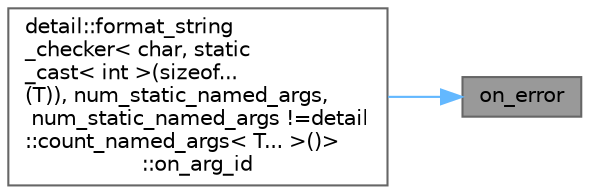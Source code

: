 digraph "on_error"
{
 // LATEX_PDF_SIZE
  bgcolor="transparent";
  edge [fontname=Helvetica,fontsize=10,labelfontname=Helvetica,labelfontsize=10];
  node [fontname=Helvetica,fontsize=10,shape=box,height=0.2,width=0.4];
  rankdir="RL";
  Node1 [id="Node000001",label="on_error",height=0.2,width=0.4,color="gray40", fillcolor="grey60", style="filled", fontcolor="black",tooltip=" "];
  Node1 -> Node2 [id="edge1_Node000001_Node000002",dir="back",color="steelblue1",style="solid",tooltip=" "];
  Node2 [id="Node000002",label="detail::format_string\l_checker\< char, static\l_cast\< int \>(sizeof...\l(T)), num_static_named_args,\l num_static_named_args !=detail\l::count_named_args\< T... \>()\>\l::on_arg_id",height=0.2,width=0.4,color="grey40", fillcolor="white", style="filled",URL="$classdetail_1_1format__string__checker.html#a932a38cfdd002fa69af0f9a637a104e4",tooltip=" "];
}
